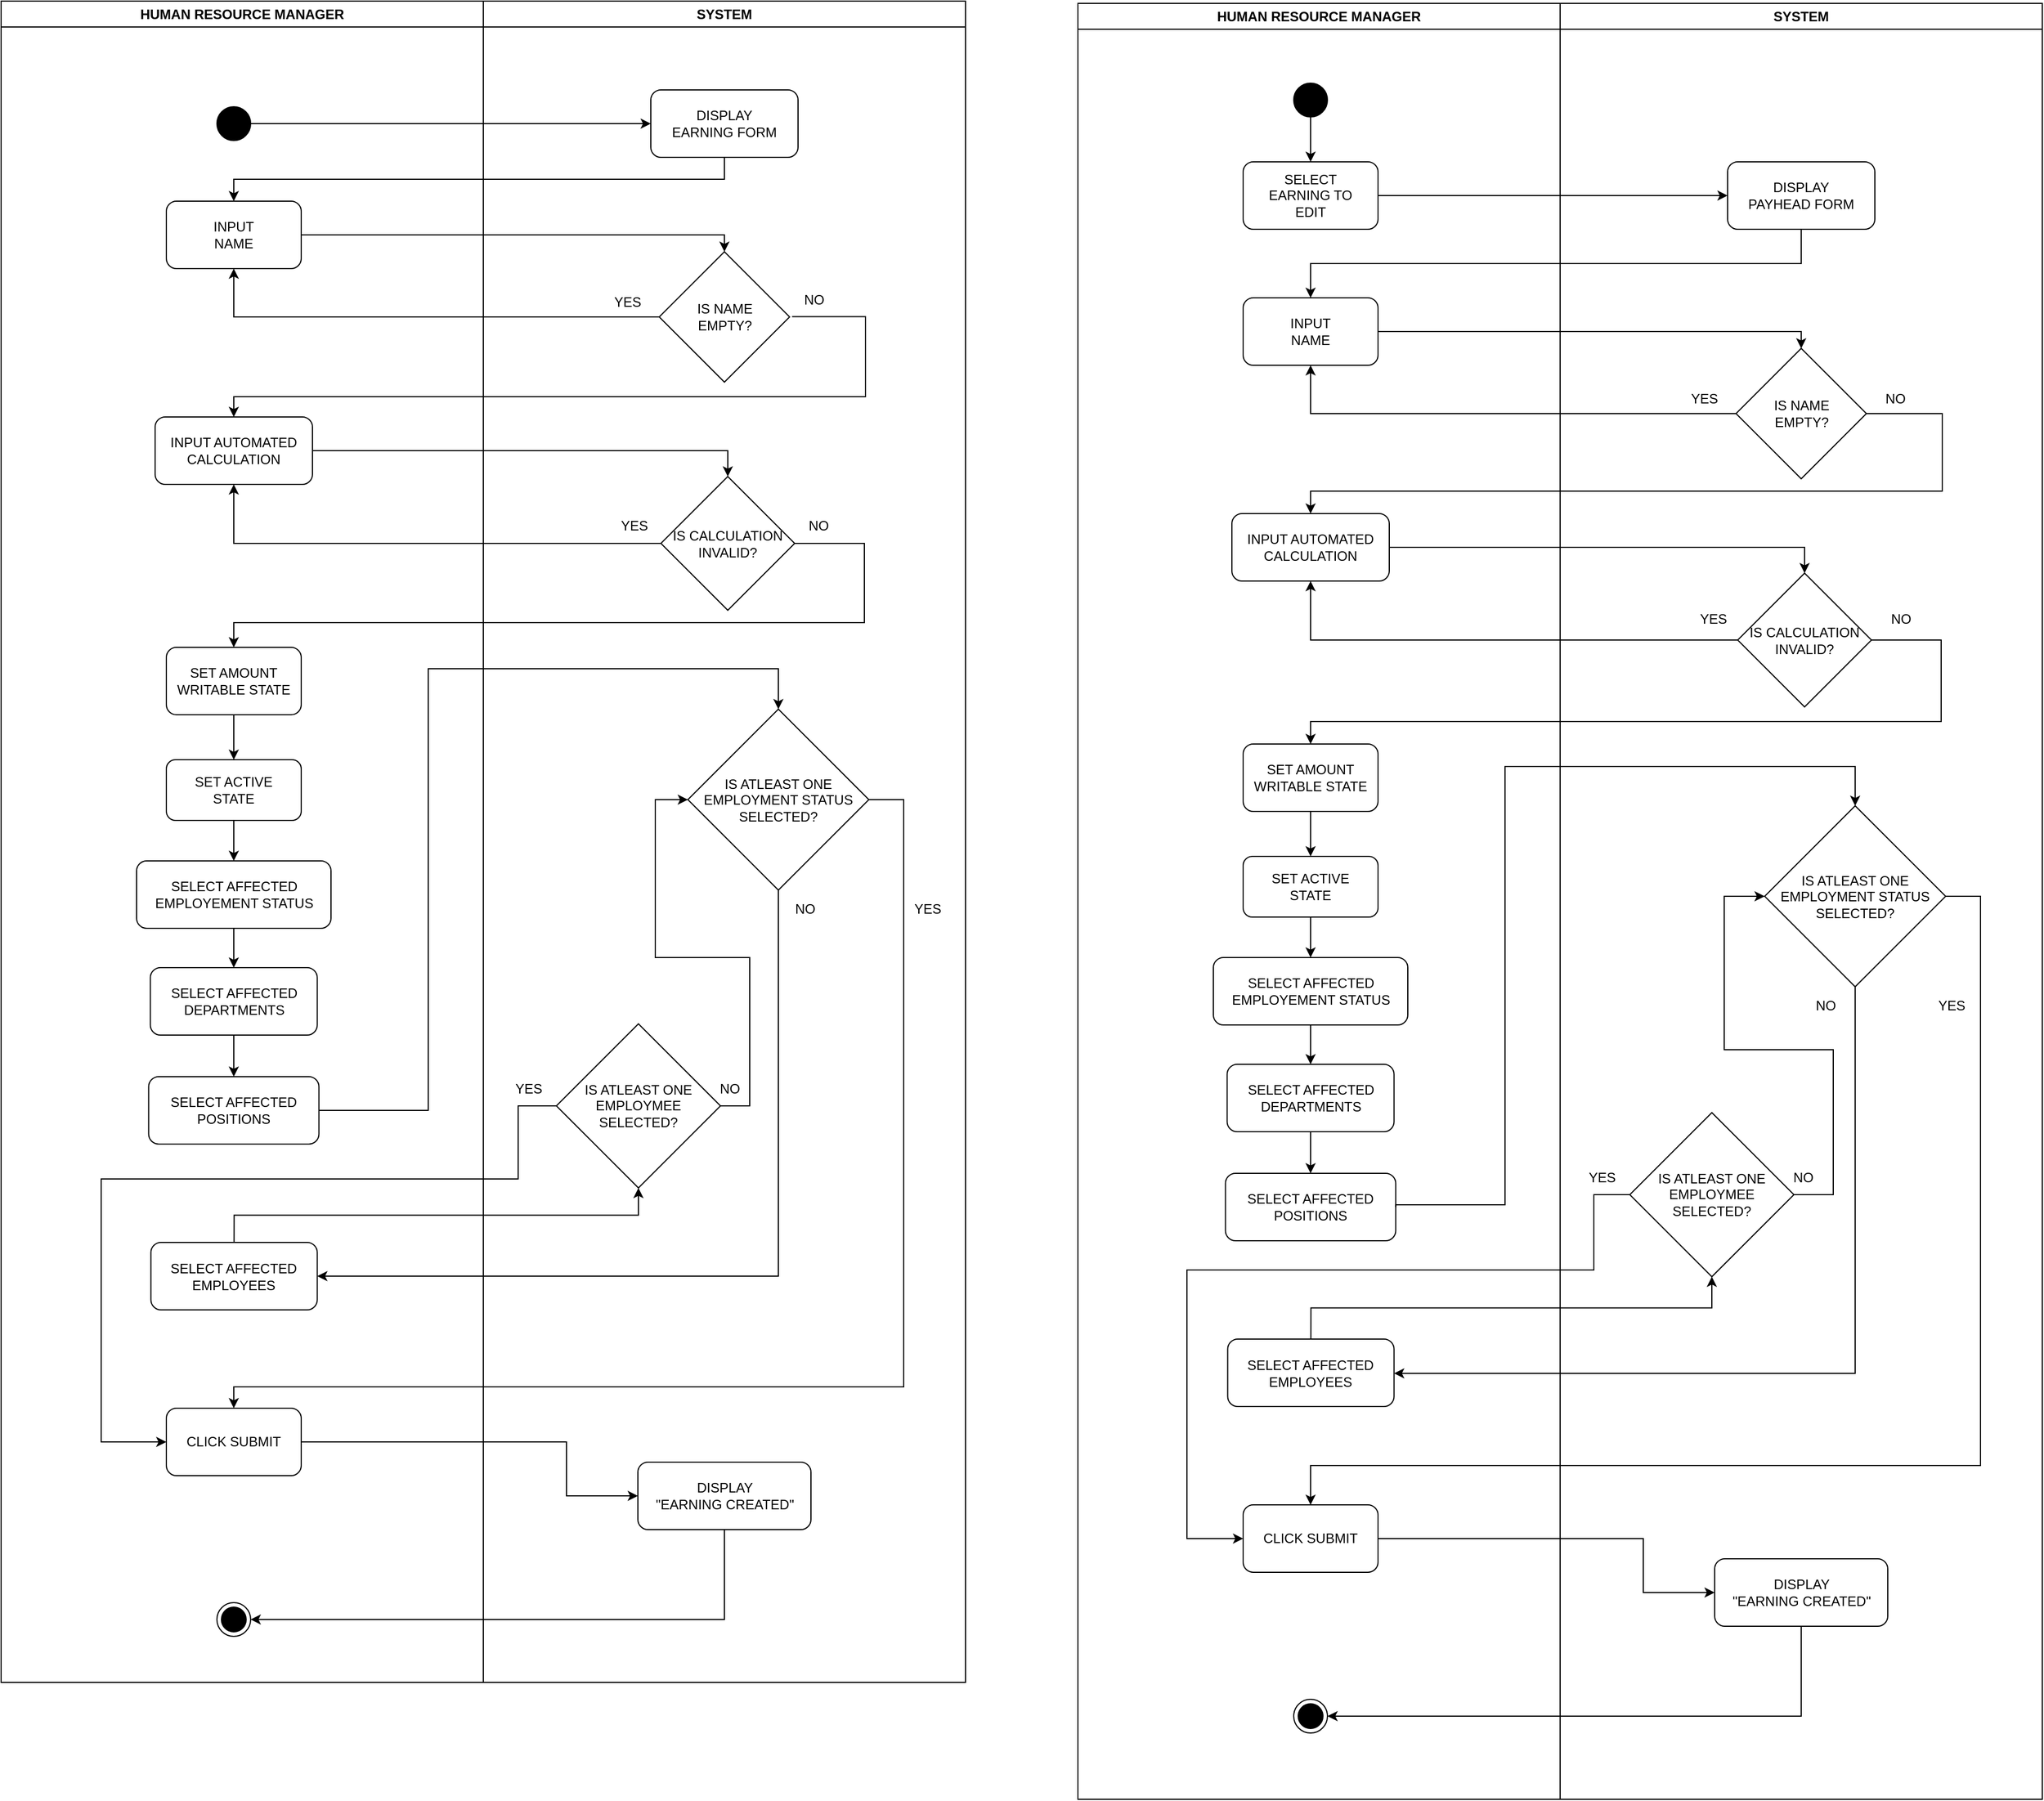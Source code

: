 <mxfile>
    <diagram id="Ue2m0nlykGMILfuQsxM4" name="Page-1">
        <mxGraphModel dx="2067" dy="1983" grid="0" gridSize="10" guides="1" tooltips="1" connect="1" arrows="1" fold="1" page="0" pageScale="1" pageWidth="850" pageHeight="1100" math="0" shadow="0">
            <root>
                <mxCell id="0"/>
                <mxCell id="1" parent="0"/>
                <mxCell id="2" value="HUMAN RESOURCE MANAGER" style="swimlane;whiteSpace=wrap;html=1;" parent="1" vertex="1">
                    <mxGeometry x="89" y="-292" width="429" height="1496" as="geometry"/>
                </mxCell>
                <mxCell id="4" value="" style="ellipse;fillColor=strokeColor;" parent="2" vertex="1">
                    <mxGeometry x="192" y="94" width="30" height="30" as="geometry"/>
                </mxCell>
                <mxCell id="5" value="" style="ellipse;html=1;shape=endState;fillColor=strokeColor;" parent="2" vertex="1">
                    <mxGeometry x="192" y="1425" width="30" height="30" as="geometry"/>
                </mxCell>
                <mxCell id="9" value="INPUT&lt;br&gt;NAME" style="rounded=1;whiteSpace=wrap;html=1;" parent="2" vertex="1">
                    <mxGeometry x="147" y="178" width="120" height="60" as="geometry"/>
                </mxCell>
                <mxCell id="16" value="INPUT AUTOMATED&lt;br&gt;CALCULATION" style="rounded=1;whiteSpace=wrap;html=1;" parent="2" vertex="1">
                    <mxGeometry x="137" y="370" width="140" height="60" as="geometry"/>
                </mxCell>
                <mxCell id="60" style="edgeStyle=none;html=1;exitX=0.5;exitY=1;exitDx=0;exitDy=0;" parent="2" source="23" target="29" edge="1">
                    <mxGeometry relative="1" as="geometry"/>
                </mxCell>
                <mxCell id="23" value="SET AMOUNT&lt;br&gt;WRITABLE STATE" style="rounded=1;whiteSpace=wrap;html=1;" parent="2" vertex="1">
                    <mxGeometry x="147" y="575" width="120" height="60" as="geometry"/>
                </mxCell>
                <mxCell id="61" style="edgeStyle=none;html=1;exitX=0.5;exitY=1;exitDx=0;exitDy=0;entryX=0.5;entryY=0;entryDx=0;entryDy=0;" parent="2" source="29" target="33" edge="1">
                    <mxGeometry relative="1" as="geometry"/>
                </mxCell>
                <mxCell id="29" value="SET ACTIVE&lt;br&gt;STATE" style="rounded=1;whiteSpace=wrap;html=1;" parent="2" vertex="1">
                    <mxGeometry x="147" y="675" width="120" height="54" as="geometry"/>
                </mxCell>
                <mxCell id="62" style="edgeStyle=none;html=1;exitX=0.5;exitY=1;exitDx=0;exitDy=0;entryX=0.5;entryY=0;entryDx=0;entryDy=0;" parent="2" source="33" target="39" edge="1">
                    <mxGeometry relative="1" as="geometry"/>
                </mxCell>
                <mxCell id="33" value="SELECT AFFECTED&lt;br&gt;EMPLOYEMENT STATUS" style="rounded=1;whiteSpace=wrap;html=1;" parent="2" vertex="1">
                    <mxGeometry x="120.5" y="765" width="173" height="60" as="geometry"/>
                </mxCell>
                <mxCell id="63" style="edgeStyle=none;html=1;exitX=0.5;exitY=1;exitDx=0;exitDy=0;entryX=0.5;entryY=0;entryDx=0;entryDy=0;" parent="2" source="39" target="41" edge="1">
                    <mxGeometry relative="1" as="geometry"/>
                </mxCell>
                <mxCell id="39" value="SELECT AFFECTED&lt;br&gt;DEPARTMENTS" style="rounded=1;whiteSpace=wrap;html=1;" parent="2" vertex="1">
                    <mxGeometry x="132.75" y="860" width="148.5" height="60" as="geometry"/>
                </mxCell>
                <mxCell id="41" value="SELECT AFFECTED&lt;br&gt;POSITIONS" style="rounded=1;whiteSpace=wrap;html=1;" parent="2" vertex="1">
                    <mxGeometry x="131.25" y="957" width="151.5" height="60" as="geometry"/>
                </mxCell>
                <mxCell id="48" value="SELECT AFFECTED EMPLOYEES" style="rounded=1;whiteSpace=wrap;html=1;" parent="2" vertex="1">
                    <mxGeometry x="133.25" y="1104.5" width="148" height="60" as="geometry"/>
                </mxCell>
                <mxCell id="53" value="CLICK SUBMIT" style="rounded=1;whiteSpace=wrap;html=1;" parent="2" vertex="1">
                    <mxGeometry x="147" y="1252" width="120" height="60" as="geometry"/>
                </mxCell>
                <mxCell id="3" value="SYSTEM" style="swimlane;whiteSpace=wrap;html=1;" parent="1" vertex="1">
                    <mxGeometry x="518" y="-292" width="429" height="1496" as="geometry"/>
                </mxCell>
                <mxCell id="12" value="IS NAME&lt;br&gt;EMPTY?" style="rhombus;whiteSpace=wrap;html=1;" parent="3" vertex="1">
                    <mxGeometry x="156.5" y="223" width="116" height="116" as="geometry"/>
                </mxCell>
                <mxCell id="15" value="YES" style="text;html=1;align=center;verticalAlign=middle;resizable=0;points=[];autosize=1;strokeColor=none;fillColor=none;" parent="3" vertex="1">
                    <mxGeometry x="107" y="255" width="42" height="26" as="geometry"/>
                </mxCell>
                <mxCell id="17" value="IS CALCULATION&lt;br&gt;INVALID?" style="rhombus;whiteSpace=wrap;html=1;" parent="3" vertex="1">
                    <mxGeometry x="158" y="423" width="119" height="119" as="geometry"/>
                </mxCell>
                <mxCell id="46" value="IS ATLEAST ONE&lt;br&gt;EMPLOYMENT STATUS&lt;br&gt;SELECTED?" style="rhombus;whiteSpace=wrap;html=1;" parent="3" vertex="1">
                    <mxGeometry x="182" y="630" width="161" height="161" as="geometry"/>
                </mxCell>
                <mxCell id="55" value="DISPLAY&lt;br&gt;&quot;EARNING CREATED&quot;" style="rounded=1;whiteSpace=wrap;html=1;" parent="3" vertex="1">
                    <mxGeometry x="137.5" y="1300" width="154" height="60" as="geometry"/>
                </mxCell>
                <mxCell id="58" value="YES" style="text;html=1;align=center;verticalAlign=middle;resizable=0;points=[];autosize=1;strokeColor=none;fillColor=none;" parent="3" vertex="1">
                    <mxGeometry x="374" y="795" width="42" height="26" as="geometry"/>
                </mxCell>
                <mxCell id="50" value="NO" style="text;html=1;align=center;verticalAlign=middle;resizable=0;points=[];autosize=1;strokeColor=none;fillColor=none;" parent="3" vertex="1">
                    <mxGeometry x="268" y="795" width="36" height="26" as="geometry"/>
                </mxCell>
                <mxCell id="6" value="DISPLAY&lt;br&gt;EARNING&amp;nbsp;FORM" style="rounded=1;whiteSpace=wrap;html=1;" parent="3" vertex="1">
                    <mxGeometry x="149" y="79" width="131" height="60" as="geometry"/>
                </mxCell>
                <mxCell id="161" style="edgeStyle=orthogonalEdgeStyle;rounded=0;html=1;exitX=1;exitY=0.5;exitDx=0;exitDy=0;entryX=0;entryY=0.5;entryDx=0;entryDy=0;" edge="1" parent="3" source="154" target="46">
                    <mxGeometry relative="1" as="geometry">
                        <Array as="points">
                            <mxPoint x="237" y="983"/>
                            <mxPoint x="237" y="851"/>
                            <mxPoint x="153" y="851"/>
                            <mxPoint x="153" y="711"/>
                        </Array>
                    </mxGeometry>
                </mxCell>
                <mxCell id="154" value="IS ATLEAST ONE&lt;br&gt;EMPLOYMEE&lt;br&gt;SELECTED?" style="rhombus;whiteSpace=wrap;html=1;" parent="3" vertex="1">
                    <mxGeometry x="65" y="910" width="146" height="146" as="geometry"/>
                </mxCell>
                <mxCell id="10" style="edgeStyle=orthogonalEdgeStyle;html=1;exitX=0.5;exitY=1;exitDx=0;exitDy=0;entryX=0.5;entryY=0;entryDx=0;entryDy=0;rounded=0;" parent="1" source="6" target="9" edge="1">
                    <mxGeometry relative="1" as="geometry"/>
                </mxCell>
                <mxCell id="7" style="edgeStyle=none;html=1;exitX=1;exitY=0.5;exitDx=0;exitDy=0;entryX=0;entryY=0.5;entryDx=0;entryDy=0;" parent="1" source="4" target="6" edge="1">
                    <mxGeometry relative="1" as="geometry"/>
                </mxCell>
                <mxCell id="13" style="edgeStyle=orthogonalEdgeStyle;rounded=0;html=1;exitX=1;exitY=0.5;exitDx=0;exitDy=0;entryX=0.5;entryY=0;entryDx=0;entryDy=0;" parent="1" source="9" target="12" edge="1">
                    <mxGeometry relative="1" as="geometry"/>
                </mxCell>
                <mxCell id="14" style="edgeStyle=orthogonalEdgeStyle;rounded=0;html=1;exitX=0;exitY=0.5;exitDx=0;exitDy=0;entryX=0.5;entryY=1;entryDx=0;entryDy=0;" parent="1" source="12" target="9" edge="1">
                    <mxGeometry relative="1" as="geometry"/>
                </mxCell>
                <mxCell id="18" style="edgeStyle=orthogonalEdgeStyle;rounded=0;html=1;exitX=1;exitY=0.5;exitDx=0;exitDy=0;entryX=0.5;entryY=0;entryDx=0;entryDy=0;" parent="1" source="16" target="17" edge="1">
                    <mxGeometry relative="1" as="geometry"/>
                </mxCell>
                <mxCell id="19" style="edgeStyle=orthogonalEdgeStyle;rounded=0;html=1;entryX=0.5;entryY=0;entryDx=0;entryDy=0;exitX=1.019;exitY=0.498;exitDx=0;exitDy=0;exitPerimeter=0;" parent="1" source="12" target="16" edge="1">
                    <mxGeometry relative="1" as="geometry">
                        <mxPoint x="789" y="-8" as="sourcePoint"/>
                        <Array as="points">
                            <mxPoint x="858" y="-11"/>
                            <mxPoint x="858" y="60"/>
                            <mxPoint x="296" y="60"/>
                        </Array>
                    </mxGeometry>
                </mxCell>
                <mxCell id="20" value="NO" style="text;html=1;align=center;verticalAlign=middle;resizable=0;points=[];autosize=1;strokeColor=none;fillColor=none;" parent="1" vertex="1">
                    <mxGeometry x="794" y="-39" width="36" height="26" as="geometry"/>
                </mxCell>
                <mxCell id="21" style="edgeStyle=orthogonalEdgeStyle;rounded=0;html=1;exitX=0;exitY=0.5;exitDx=0;exitDy=0;entryX=0.5;entryY=1;entryDx=0;entryDy=0;" parent="1" source="17" target="16" edge="1">
                    <mxGeometry relative="1" as="geometry"/>
                </mxCell>
                <mxCell id="22" value="YES" style="text;html=1;align=center;verticalAlign=middle;resizable=0;points=[];autosize=1;strokeColor=none;fillColor=none;" parent="1" vertex="1">
                    <mxGeometry x="631" y="162" width="42" height="26" as="geometry"/>
                </mxCell>
                <mxCell id="24" style="edgeStyle=orthogonalEdgeStyle;rounded=0;html=1;exitX=1;exitY=0.5;exitDx=0;exitDy=0;entryX=0.5;entryY=0;entryDx=0;entryDy=0;" parent="1" source="17" target="23" edge="1">
                    <mxGeometry relative="1" as="geometry">
                        <Array as="points">
                            <mxPoint x="857" y="191"/>
                            <mxPoint x="857" y="261"/>
                            <mxPoint x="296" y="261"/>
                        </Array>
                    </mxGeometry>
                </mxCell>
                <mxCell id="26" value="NO" style="text;html=1;align=center;verticalAlign=middle;resizable=0;points=[];autosize=1;strokeColor=none;fillColor=none;" parent="1" vertex="1">
                    <mxGeometry x="798" y="162" width="36" height="26" as="geometry"/>
                </mxCell>
                <mxCell id="49" style="edgeStyle=orthogonalEdgeStyle;html=1;exitX=0.5;exitY=1;exitDx=0;exitDy=0;entryX=1;entryY=0.5;entryDx=0;entryDy=0;rounded=0;" parent="1" source="46" target="48" edge="1">
                    <mxGeometry relative="1" as="geometry">
                        <Array as="points">
                            <mxPoint x="781" y="843"/>
                        </Array>
                    </mxGeometry>
                </mxCell>
                <mxCell id="56" style="edgeStyle=orthogonalEdgeStyle;rounded=0;html=1;exitX=1;exitY=0.5;exitDx=0;exitDy=0;entryX=0;entryY=0.5;entryDx=0;entryDy=0;" parent="1" source="53" target="55" edge="1">
                    <mxGeometry relative="1" as="geometry">
                        <Array as="points">
                            <mxPoint x="592" y="990"/>
                            <mxPoint x="592" y="1038"/>
                        </Array>
                    </mxGeometry>
                </mxCell>
                <mxCell id="59" style="edgeStyle=orthogonalEdgeStyle;rounded=0;html=1;exitX=0.5;exitY=1;exitDx=0;exitDy=0;entryX=1;entryY=0.5;entryDx=0;entryDy=0;" parent="1" source="55" target="5" edge="1">
                    <mxGeometry relative="1" as="geometry"/>
                </mxCell>
                <mxCell id="64" style="edgeStyle=orthogonalEdgeStyle;html=1;exitX=1;exitY=0.5;exitDx=0;exitDy=0;entryX=0.5;entryY=0;entryDx=0;entryDy=0;rounded=0;" parent="1" source="41" target="46" edge="1">
                    <mxGeometry relative="1" as="geometry">
                        <Array as="points">
                            <mxPoint x="469" y="695"/>
                            <mxPoint x="469" y="302"/>
                            <mxPoint x="780" y="302"/>
                        </Array>
                    </mxGeometry>
                </mxCell>
                <mxCell id="65" style="edgeStyle=orthogonalEdgeStyle;rounded=0;html=1;exitX=1;exitY=0.5;exitDx=0;exitDy=0;entryX=0.5;entryY=0;entryDx=0;entryDy=0;" parent="1" source="46" target="53" edge="1">
                    <mxGeometry relative="1" as="geometry">
                        <Array as="points">
                            <mxPoint x="892" y="419"/>
                            <mxPoint x="892" y="941"/>
                            <mxPoint x="296" y="941"/>
                        </Array>
                    </mxGeometry>
                </mxCell>
                <mxCell id="107" value="HUMAN RESOURCE MANAGER" style="swimlane;whiteSpace=wrap;html=1;" parent="1" vertex="1">
                    <mxGeometry x="1047" y="-290" width="429" height="1598" as="geometry"/>
                </mxCell>
                <mxCell id="108" value="" style="ellipse;fillColor=strokeColor;" parent="107" vertex="1">
                    <mxGeometry x="192" y="71" width="30" height="30" as="geometry"/>
                </mxCell>
                <mxCell id="109" value="" style="ellipse;html=1;shape=endState;fillColor=strokeColor;" parent="107" vertex="1">
                    <mxGeometry x="192" y="1509" width="30" height="30" as="geometry"/>
                </mxCell>
                <mxCell id="110" value="INPUT&lt;br&gt;NAME" style="rounded=1;whiteSpace=wrap;html=1;" parent="107" vertex="1">
                    <mxGeometry x="147" y="262" width="120" height="60" as="geometry"/>
                </mxCell>
                <mxCell id="111" value="INPUT AUTOMATED&lt;br&gt;CALCULATION" style="rounded=1;whiteSpace=wrap;html=1;" parent="107" vertex="1">
                    <mxGeometry x="137" y="454" width="140" height="60" as="geometry"/>
                </mxCell>
                <mxCell id="112" style="edgeStyle=none;html=1;exitX=0.5;exitY=1;exitDx=0;exitDy=0;" parent="107" source="113" target="115" edge="1">
                    <mxGeometry relative="1" as="geometry"/>
                </mxCell>
                <mxCell id="113" value="SET AMOUNT&lt;br&gt;WRITABLE STATE" style="rounded=1;whiteSpace=wrap;html=1;" parent="107" vertex="1">
                    <mxGeometry x="147" y="659" width="120" height="60" as="geometry"/>
                </mxCell>
                <mxCell id="114" style="edgeStyle=none;html=1;exitX=0.5;exitY=1;exitDx=0;exitDy=0;entryX=0.5;entryY=0;entryDx=0;entryDy=0;" parent="107" source="115" target="117" edge="1">
                    <mxGeometry relative="1" as="geometry"/>
                </mxCell>
                <mxCell id="115" value="SET ACTIVE&lt;br&gt;STATE" style="rounded=1;whiteSpace=wrap;html=1;" parent="107" vertex="1">
                    <mxGeometry x="147" y="759" width="120" height="54" as="geometry"/>
                </mxCell>
                <mxCell id="116" style="edgeStyle=none;html=1;exitX=0.5;exitY=1;exitDx=0;exitDy=0;entryX=0.5;entryY=0;entryDx=0;entryDy=0;" parent="107" source="117" target="119" edge="1">
                    <mxGeometry relative="1" as="geometry"/>
                </mxCell>
                <mxCell id="117" value="SELECT AFFECTED&lt;br&gt;EMPLOYEMENT STATUS" style="rounded=1;whiteSpace=wrap;html=1;" parent="107" vertex="1">
                    <mxGeometry x="120.5" y="849" width="173" height="60" as="geometry"/>
                </mxCell>
                <mxCell id="118" style="edgeStyle=none;html=1;exitX=0.5;exitY=1;exitDx=0;exitDy=0;entryX=0.5;entryY=0;entryDx=0;entryDy=0;" parent="107" source="119" target="120" edge="1">
                    <mxGeometry relative="1" as="geometry"/>
                </mxCell>
                <mxCell id="119" value="SELECT AFFECTED&lt;br&gt;DEPARTMENTS" style="rounded=1;whiteSpace=wrap;html=1;" parent="107" vertex="1">
                    <mxGeometry x="132.75" y="944" width="148.5" height="60" as="geometry"/>
                </mxCell>
                <mxCell id="120" value="SELECT AFFECTED&lt;br&gt;POSITIONS" style="rounded=1;whiteSpace=wrap;html=1;" parent="107" vertex="1">
                    <mxGeometry x="131.25" y="1041" width="151.5" height="60" as="geometry"/>
                </mxCell>
                <mxCell id="121" value="SELECT AFFECTED EMPLOYEES" style="rounded=1;whiteSpace=wrap;html=1;" parent="107" vertex="1">
                    <mxGeometry x="133.25" y="1188.5" width="148" height="60" as="geometry"/>
                </mxCell>
                <mxCell id="122" value="CLICK SUBMIT" style="rounded=1;whiteSpace=wrap;html=1;" parent="107" vertex="1">
                    <mxGeometry x="147" y="1336" width="120" height="60" as="geometry"/>
                </mxCell>
                <mxCell id="148" value="SELECT&lt;br&gt;EARNING TO&lt;br&gt;EDIT" style="rounded=1;whiteSpace=wrap;html=1;" parent="107" vertex="1">
                    <mxGeometry x="147" y="141" width="120" height="60" as="geometry"/>
                </mxCell>
                <mxCell id="152" style="edgeStyle=orthogonalEdgeStyle;html=1;exitX=0.5;exitY=1;exitDx=0;exitDy=0;entryX=0.5;entryY=0;entryDx=0;entryDy=0;rounded=0;" parent="107" source="108" target="148" edge="1">
                    <mxGeometry relative="1" as="geometry"/>
                </mxCell>
                <mxCell id="123" value="SYSTEM" style="swimlane;whiteSpace=wrap;html=1;" parent="1" vertex="1">
                    <mxGeometry x="1476" y="-290" width="429" height="1598" as="geometry"/>
                </mxCell>
                <mxCell id="124" value="IS NAME&lt;br&gt;EMPTY?" style="rhombus;whiteSpace=wrap;html=1;" parent="123" vertex="1">
                    <mxGeometry x="156.5" y="307" width="116" height="116" as="geometry"/>
                </mxCell>
                <mxCell id="125" value="YES" style="text;html=1;align=center;verticalAlign=middle;resizable=0;points=[];autosize=1;strokeColor=none;fillColor=none;" parent="123" vertex="1">
                    <mxGeometry x="107" y="339" width="42" height="26" as="geometry"/>
                </mxCell>
                <mxCell id="126" value="IS CALCULATION&lt;br&gt;INVALID?" style="rhombus;whiteSpace=wrap;html=1;" parent="123" vertex="1">
                    <mxGeometry x="158" y="507" width="119" height="119" as="geometry"/>
                </mxCell>
                <mxCell id="127" value="IS ATLEAST ONE&lt;br&gt;EMPLOYMENT STATUS&lt;br&gt;SELECTED?" style="rhombus;whiteSpace=wrap;html=1;" parent="123" vertex="1">
                    <mxGeometry x="182" y="714" width="161" height="161" as="geometry"/>
                </mxCell>
                <mxCell id="128" value="DISPLAY&lt;br&gt;&quot;EARNING CREATED&quot;" style="rounded=1;whiteSpace=wrap;html=1;" parent="123" vertex="1">
                    <mxGeometry x="137.5" y="1384" width="154" height="60" as="geometry"/>
                </mxCell>
                <mxCell id="129" value="YES" style="text;html=1;align=center;verticalAlign=middle;resizable=0;points=[];autosize=1;strokeColor=none;fillColor=none;" parent="123" vertex="1">
                    <mxGeometry x="327" y="879" width="42" height="26" as="geometry"/>
                </mxCell>
                <mxCell id="130" value="NO" style="text;html=1;align=center;verticalAlign=middle;resizable=0;points=[];autosize=1;strokeColor=none;fillColor=none;" parent="123" vertex="1">
                    <mxGeometry x="218" y="879" width="36" height="26" as="geometry"/>
                </mxCell>
                <mxCell id="131" value="DISPLAY&lt;br&gt;PAYHEAD&amp;nbsp;FORM" style="rounded=1;whiteSpace=wrap;html=1;" parent="123" vertex="1">
                    <mxGeometry x="149" y="141" width="131" height="60" as="geometry"/>
                </mxCell>
                <mxCell id="138" value="NO" style="text;html=1;align=center;verticalAlign=middle;resizable=0;points=[];autosize=1;strokeColor=none;fillColor=none;" parent="123" vertex="1">
                    <mxGeometry x="280" y="339" width="36" height="26" as="geometry"/>
                </mxCell>
                <mxCell id="140" value="YES" style="text;html=1;align=center;verticalAlign=middle;resizable=0;points=[];autosize=1;strokeColor=none;fillColor=none;" parent="123" vertex="1">
                    <mxGeometry x="114.5" y="535" width="42" height="26" as="geometry"/>
                </mxCell>
                <mxCell id="142" value="NO" style="text;html=1;align=center;verticalAlign=middle;resizable=0;points=[];autosize=1;strokeColor=none;fillColor=none;" parent="123" vertex="1">
                    <mxGeometry x="285" y="535" width="36" height="26" as="geometry"/>
                </mxCell>
                <mxCell id="168" style="edgeStyle=orthogonalEdgeStyle;rounded=0;html=1;exitX=1;exitY=0.5;exitDx=0;exitDy=0;entryX=0;entryY=0.5;entryDx=0;entryDy=0;" edge="1" parent="123" source="163" target="127">
                    <mxGeometry relative="1" as="geometry">
                        <Array as="points">
                            <mxPoint x="243" y="1060"/>
                            <mxPoint x="243" y="931"/>
                            <mxPoint x="146" y="931"/>
                            <mxPoint x="146" y="795"/>
                        </Array>
                    </mxGeometry>
                </mxCell>
                <mxCell id="163" value="IS ATLEAST ONE&lt;br&gt;EMPLOYMEE&lt;br&gt;SELECTED?" style="rhombus;whiteSpace=wrap;html=1;" vertex="1" parent="123">
                    <mxGeometry x="62" y="987" width="146" height="146" as="geometry"/>
                </mxCell>
                <mxCell id="164" value="YES" style="text;html=1;align=center;verticalAlign=middle;resizable=0;points=[];autosize=1;strokeColor=none;fillColor=none;" vertex="1" parent="123">
                    <mxGeometry x="16" y="1032" width="42" height="26" as="geometry"/>
                </mxCell>
                <mxCell id="165" value="NO" style="text;html=1;align=center;verticalAlign=middle;resizable=0;points=[];autosize=1;strokeColor=none;fillColor=none;" vertex="1" parent="123">
                    <mxGeometry x="198" y="1032" width="36" height="26" as="geometry"/>
                </mxCell>
                <mxCell id="132" style="edgeStyle=orthogonalEdgeStyle;html=1;exitX=0.5;exitY=1;exitDx=0;exitDy=0;entryX=0.5;entryY=0;entryDx=0;entryDy=0;rounded=0;" parent="1" source="131" target="110" edge="1">
                    <mxGeometry relative="1" as="geometry"/>
                </mxCell>
                <mxCell id="134" style="edgeStyle=orthogonalEdgeStyle;rounded=0;html=1;exitX=1;exitY=0.5;exitDx=0;exitDy=0;entryX=0.5;entryY=0;entryDx=0;entryDy=0;" parent="1" source="110" target="124" edge="1">
                    <mxGeometry relative="1" as="geometry"/>
                </mxCell>
                <mxCell id="135" style="edgeStyle=orthogonalEdgeStyle;rounded=0;html=1;exitX=0;exitY=0.5;exitDx=0;exitDy=0;entryX=0.5;entryY=1;entryDx=0;entryDy=0;" parent="1" source="124" target="110" edge="1">
                    <mxGeometry relative="1" as="geometry"/>
                </mxCell>
                <mxCell id="136" style="edgeStyle=orthogonalEdgeStyle;rounded=0;html=1;exitX=1;exitY=0.5;exitDx=0;exitDy=0;entryX=0.5;entryY=0;entryDx=0;entryDy=0;" parent="1" source="111" target="126" edge="1">
                    <mxGeometry relative="1" as="geometry"/>
                </mxCell>
                <mxCell id="137" style="edgeStyle=orthogonalEdgeStyle;rounded=0;html=1;entryX=0.5;entryY=0;entryDx=0;entryDy=0;exitX=1;exitY=0.5;exitDx=0;exitDy=0;" parent="1" source="124" target="111" edge="1">
                    <mxGeometry relative="1" as="geometry">
                        <mxPoint x="1747" y="180" as="sourcePoint"/>
                        <Array as="points">
                            <mxPoint x="1816" y="75"/>
                            <mxPoint x="1816" y="144"/>
                            <mxPoint x="1254" y="144"/>
                        </Array>
                    </mxGeometry>
                </mxCell>
                <mxCell id="139" style="edgeStyle=orthogonalEdgeStyle;rounded=0;html=1;exitX=0;exitY=0.5;exitDx=0;exitDy=0;entryX=0.5;entryY=1;entryDx=0;entryDy=0;" parent="1" source="126" target="111" edge="1">
                    <mxGeometry relative="1" as="geometry"/>
                </mxCell>
                <mxCell id="141" style="edgeStyle=orthogonalEdgeStyle;rounded=0;html=1;exitX=1;exitY=0.5;exitDx=0;exitDy=0;entryX=0.5;entryY=0;entryDx=0;entryDy=0;" parent="1" source="126" target="113" edge="1">
                    <mxGeometry relative="1" as="geometry">
                        <Array as="points">
                            <mxPoint x="1815" y="276"/>
                            <mxPoint x="1815" y="349"/>
                            <mxPoint x="1254" y="349"/>
                        </Array>
                    </mxGeometry>
                </mxCell>
                <mxCell id="143" style="edgeStyle=orthogonalEdgeStyle;html=1;exitX=0.5;exitY=1;exitDx=0;exitDy=0;entryX=1;entryY=0.5;entryDx=0;entryDy=0;rounded=0;" parent="1" source="127" target="121" edge="1">
                    <mxGeometry relative="1" as="geometry">
                        <Array as="points">
                            <mxPoint x="1739" y="929"/>
                            <mxPoint x="1328" y="929"/>
                        </Array>
                    </mxGeometry>
                </mxCell>
                <mxCell id="144" style="edgeStyle=orthogonalEdgeStyle;rounded=0;html=1;exitX=1;exitY=0.5;exitDx=0;exitDy=0;entryX=0;entryY=0.5;entryDx=0;entryDy=0;" parent="1" source="122" target="128" edge="1">
                    <mxGeometry relative="1" as="geometry">
                        <Array as="points">
                            <mxPoint x="1550" y="1076"/>
                            <mxPoint x="1550" y="1124"/>
                        </Array>
                    </mxGeometry>
                </mxCell>
                <mxCell id="145" style="edgeStyle=orthogonalEdgeStyle;rounded=0;html=1;exitX=0.5;exitY=1;exitDx=0;exitDy=0;entryX=1;entryY=0.5;entryDx=0;entryDy=0;" parent="1" source="128" target="109" edge="1">
                    <mxGeometry relative="1" as="geometry"/>
                </mxCell>
                <mxCell id="146" style="edgeStyle=orthogonalEdgeStyle;html=1;exitX=1;exitY=0.5;exitDx=0;exitDy=0;entryX=0.5;entryY=0;entryDx=0;entryDy=0;rounded=0;" parent="1" source="120" target="127" edge="1">
                    <mxGeometry relative="1" as="geometry">
                        <Array as="points">
                            <mxPoint x="1330" y="779"/>
                            <mxPoint x="1427" y="779"/>
                            <mxPoint x="1427" y="389"/>
                            <mxPoint x="1739" y="389"/>
                        </Array>
                    </mxGeometry>
                </mxCell>
                <mxCell id="147" style="edgeStyle=orthogonalEdgeStyle;rounded=0;html=1;exitX=1;exitY=0.5;exitDx=0;exitDy=0;entryX=0.5;entryY=0;entryDx=0;entryDy=0;" parent="1" source="127" target="122" edge="1">
                    <mxGeometry relative="1" as="geometry">
                        <Array as="points">
                            <mxPoint x="1850" y="505"/>
                            <mxPoint x="1850" y="1011"/>
                            <mxPoint x="1254" y="1011"/>
                        </Array>
                    </mxGeometry>
                </mxCell>
                <mxCell id="153" style="edgeStyle=orthogonalEdgeStyle;rounded=0;html=1;exitX=1;exitY=0.5;exitDx=0;exitDy=0;entryX=0;entryY=0.5;entryDx=0;entryDy=0;" parent="1" source="148" target="131" edge="1">
                    <mxGeometry relative="1" as="geometry"/>
                </mxCell>
                <mxCell id="155" style="edgeStyle=orthogonalEdgeStyle;rounded=0;html=1;exitX=0.5;exitY=0;exitDx=0;exitDy=0;entryX=0.5;entryY=1;entryDx=0;entryDy=0;" parent="1" source="48" target="154" edge="1">
                    <mxGeometry relative="1" as="geometry"/>
                </mxCell>
                <mxCell id="157" value="YES" style="text;html=1;align=center;verticalAlign=middle;resizable=0;points=[];autosize=1;strokeColor=none;fillColor=none;" parent="1" vertex="1">
                    <mxGeometry x="537" y="663" width="42" height="26" as="geometry"/>
                </mxCell>
                <mxCell id="160" style="edgeStyle=orthogonalEdgeStyle;rounded=0;html=1;exitX=0;exitY=0.5;exitDx=0;exitDy=0;entryX=0;entryY=0.5;entryDx=0;entryDy=0;" edge="1" parent="1" source="154" target="53">
                    <mxGeometry relative="1" as="geometry">
                        <Array as="points">
                            <mxPoint x="549" y="691"/>
                            <mxPoint x="549" y="756"/>
                            <mxPoint x="178" y="756"/>
                            <mxPoint x="178" y="990"/>
                        </Array>
                    </mxGeometry>
                </mxCell>
                <mxCell id="162" value="NO" style="text;html=1;align=center;verticalAlign=middle;resizable=0;points=[];autosize=1;strokeColor=none;fillColor=none;" vertex="1" parent="1">
                    <mxGeometry x="719" y="663" width="36" height="26" as="geometry"/>
                </mxCell>
                <mxCell id="166" style="edgeStyle=orthogonalEdgeStyle;rounded=0;html=1;exitX=0.5;exitY=0;exitDx=0;exitDy=0;entryX=0.5;entryY=1;entryDx=0;entryDy=0;" edge="1" parent="1" source="121" target="163">
                    <mxGeometry relative="1" as="geometry"/>
                </mxCell>
                <mxCell id="167" style="edgeStyle=orthogonalEdgeStyle;rounded=0;html=1;exitX=0;exitY=0.5;exitDx=0;exitDy=0;entryX=0;entryY=0.5;entryDx=0;entryDy=0;" edge="1" parent="1" source="163" target="122">
                    <mxGeometry relative="1" as="geometry">
                        <Array as="points">
                            <mxPoint x="1506" y="770"/>
                            <mxPoint x="1506" y="837"/>
                            <mxPoint x="1144" y="837"/>
                            <mxPoint x="1144" y="1076"/>
                        </Array>
                    </mxGeometry>
                </mxCell>
            </root>
        </mxGraphModel>
    </diagram>
</mxfile>